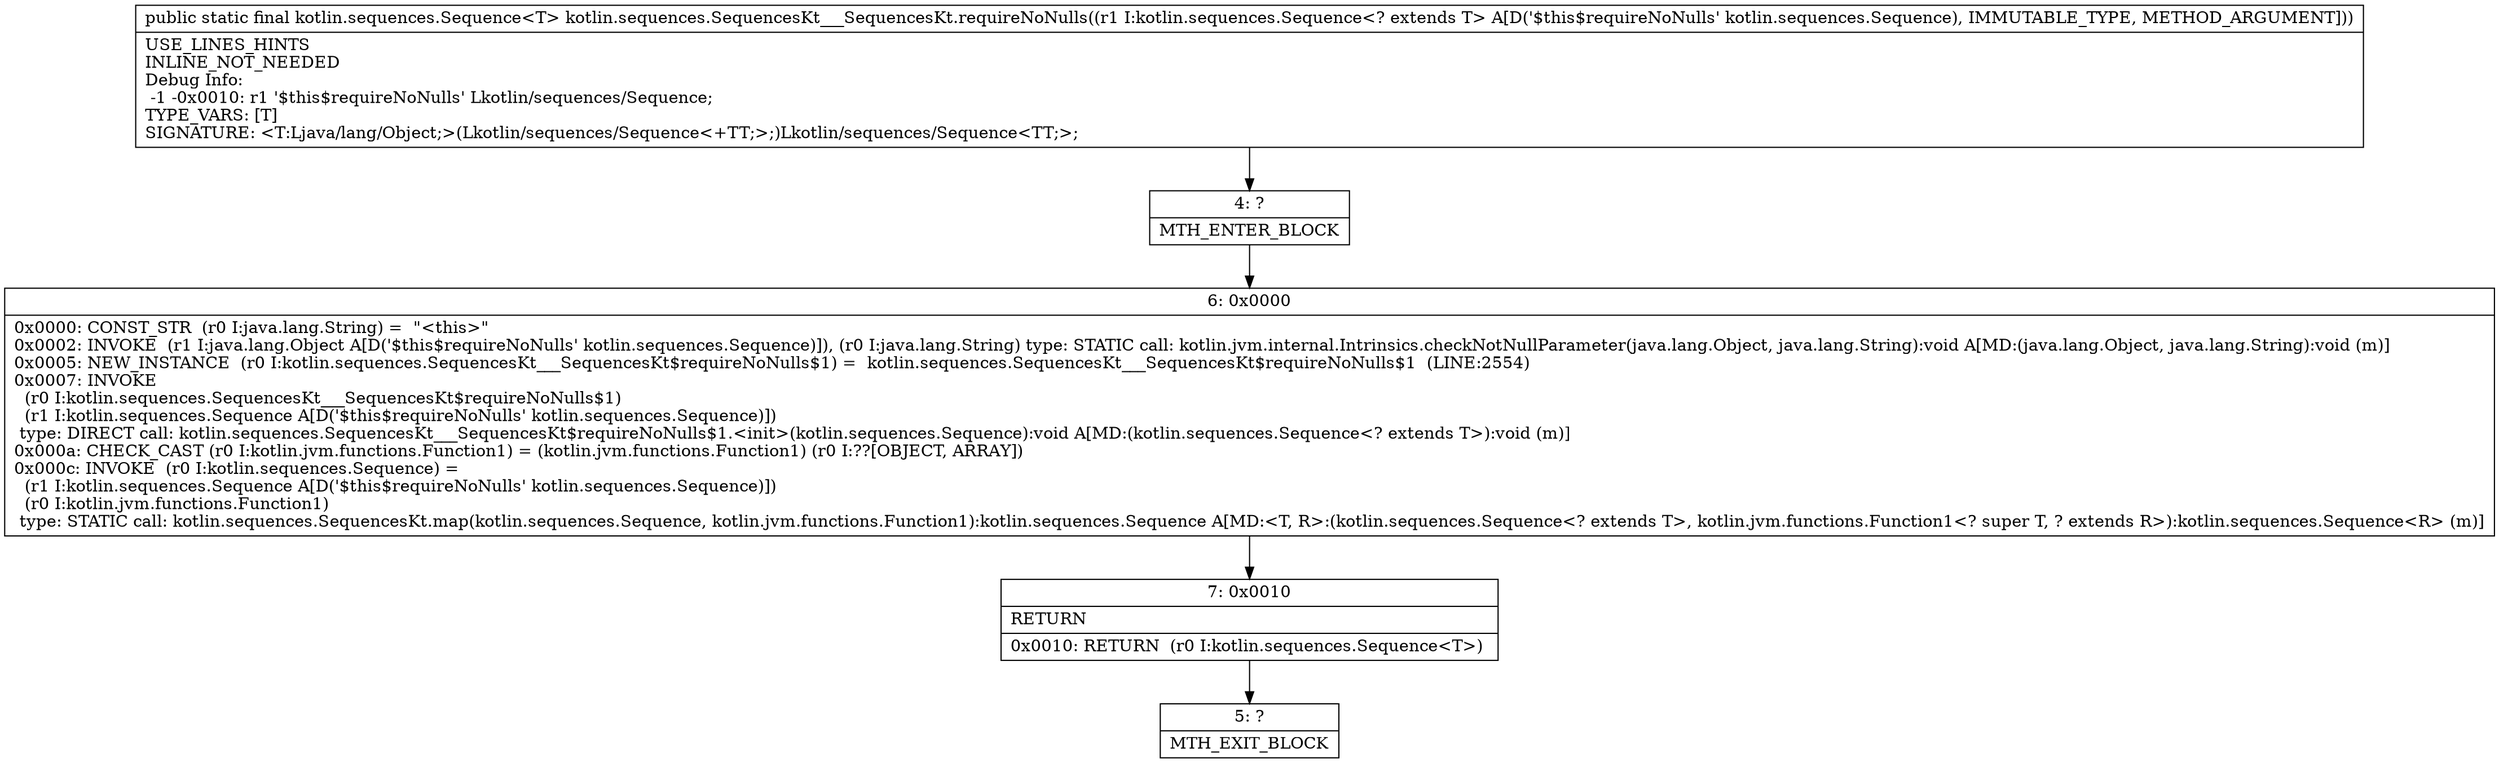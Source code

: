 digraph "CFG forkotlin.sequences.SequencesKt___SequencesKt.requireNoNulls(Lkotlin\/sequences\/Sequence;)Lkotlin\/sequences\/Sequence;" {
Node_4 [shape=record,label="{4\:\ ?|MTH_ENTER_BLOCK\l}"];
Node_6 [shape=record,label="{6\:\ 0x0000|0x0000: CONST_STR  (r0 I:java.lang.String) =  \"\<this\>\" \l0x0002: INVOKE  (r1 I:java.lang.Object A[D('$this$requireNoNulls' kotlin.sequences.Sequence)]), (r0 I:java.lang.String) type: STATIC call: kotlin.jvm.internal.Intrinsics.checkNotNullParameter(java.lang.Object, java.lang.String):void A[MD:(java.lang.Object, java.lang.String):void (m)]\l0x0005: NEW_INSTANCE  (r0 I:kotlin.sequences.SequencesKt___SequencesKt$requireNoNulls$1) =  kotlin.sequences.SequencesKt___SequencesKt$requireNoNulls$1  (LINE:2554)\l0x0007: INVOKE  \l  (r0 I:kotlin.sequences.SequencesKt___SequencesKt$requireNoNulls$1)\l  (r1 I:kotlin.sequences.Sequence A[D('$this$requireNoNulls' kotlin.sequences.Sequence)])\l type: DIRECT call: kotlin.sequences.SequencesKt___SequencesKt$requireNoNulls$1.\<init\>(kotlin.sequences.Sequence):void A[MD:(kotlin.sequences.Sequence\<? extends T\>):void (m)]\l0x000a: CHECK_CAST (r0 I:kotlin.jvm.functions.Function1) = (kotlin.jvm.functions.Function1) (r0 I:??[OBJECT, ARRAY]) \l0x000c: INVOKE  (r0 I:kotlin.sequences.Sequence) = \l  (r1 I:kotlin.sequences.Sequence A[D('$this$requireNoNulls' kotlin.sequences.Sequence)])\l  (r0 I:kotlin.jvm.functions.Function1)\l type: STATIC call: kotlin.sequences.SequencesKt.map(kotlin.sequences.Sequence, kotlin.jvm.functions.Function1):kotlin.sequences.Sequence A[MD:\<T, R\>:(kotlin.sequences.Sequence\<? extends T\>, kotlin.jvm.functions.Function1\<? super T, ? extends R\>):kotlin.sequences.Sequence\<R\> (m)]\l}"];
Node_7 [shape=record,label="{7\:\ 0x0010|RETURN\l|0x0010: RETURN  (r0 I:kotlin.sequences.Sequence\<T\>) \l}"];
Node_5 [shape=record,label="{5\:\ ?|MTH_EXIT_BLOCK\l}"];
MethodNode[shape=record,label="{public static final kotlin.sequences.Sequence\<T\> kotlin.sequences.SequencesKt___SequencesKt.requireNoNulls((r1 I:kotlin.sequences.Sequence\<? extends T\> A[D('$this$requireNoNulls' kotlin.sequences.Sequence), IMMUTABLE_TYPE, METHOD_ARGUMENT]))  | USE_LINES_HINTS\lINLINE_NOT_NEEDED\lDebug Info:\l  \-1 \-0x0010: r1 '$this$requireNoNulls' Lkotlin\/sequences\/Sequence;\lTYPE_VARS: [T]\lSIGNATURE: \<T:Ljava\/lang\/Object;\>(Lkotlin\/sequences\/Sequence\<+TT;\>;)Lkotlin\/sequences\/Sequence\<TT;\>;\l}"];
MethodNode -> Node_4;Node_4 -> Node_6;
Node_6 -> Node_7;
Node_7 -> Node_5;
}

